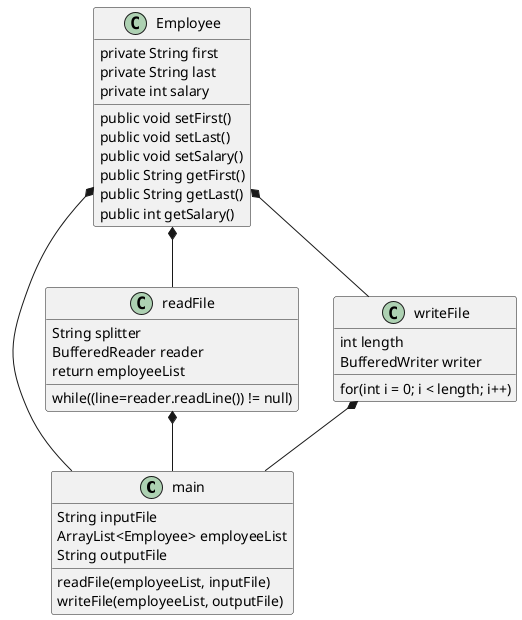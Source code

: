 @startuml
'https://plantuml.com/class-diagram

class main{
String inputFile
ArrayList<Employee> employeeList
readFile(employeeList, inputFile)
String outputFile
writeFile(employeeList, outputFile)
}

class readFile{
String splitter
BufferedReader reader
while((line=reader.readLine()) != null)
return employeeList
}

class writeFile{
int length
BufferedWriter writer
for(int i = 0; i < length; i++)
}

class Employee{
private String first
private String last
private int salary

public void setFirst()
public void setLast()
public void setSalary()
public String getFirst()
public String getLast()
public int getSalary()
}

writeFile *-- main
readFile *-- main
Employee *-- main
Employee *-- readFile
Employee *-- writeFile

@enduml